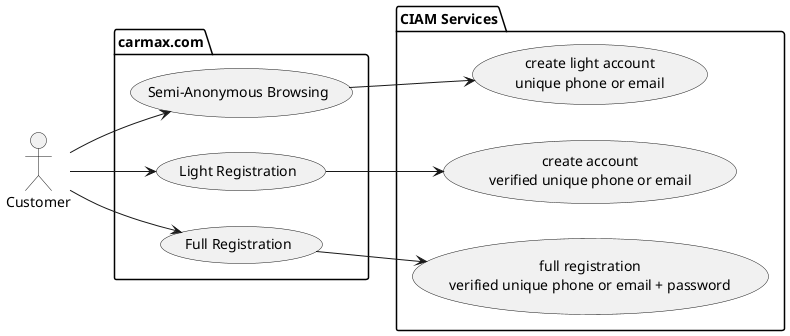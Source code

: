 @startuml
left to right direction
actor Customer as c
package carmax.com {
    usecase "Semi-Anonymous Browsing" as uc2
    usecase "Light Registration" as uc3
    usecase "Full Registration" as uc4
}
package "CIAM Services" {
    usecase "create light account\nunique phone or email" as la
    usecase "create account\nverified unique phone or email" as lr
    usecase "full registration\nverified unique phone or email + password" as fr
}
c --> uc2
c --> uc3
c --> uc4
uc2 --> la
uc3 --> lr
uc4 --> fr

@enduml